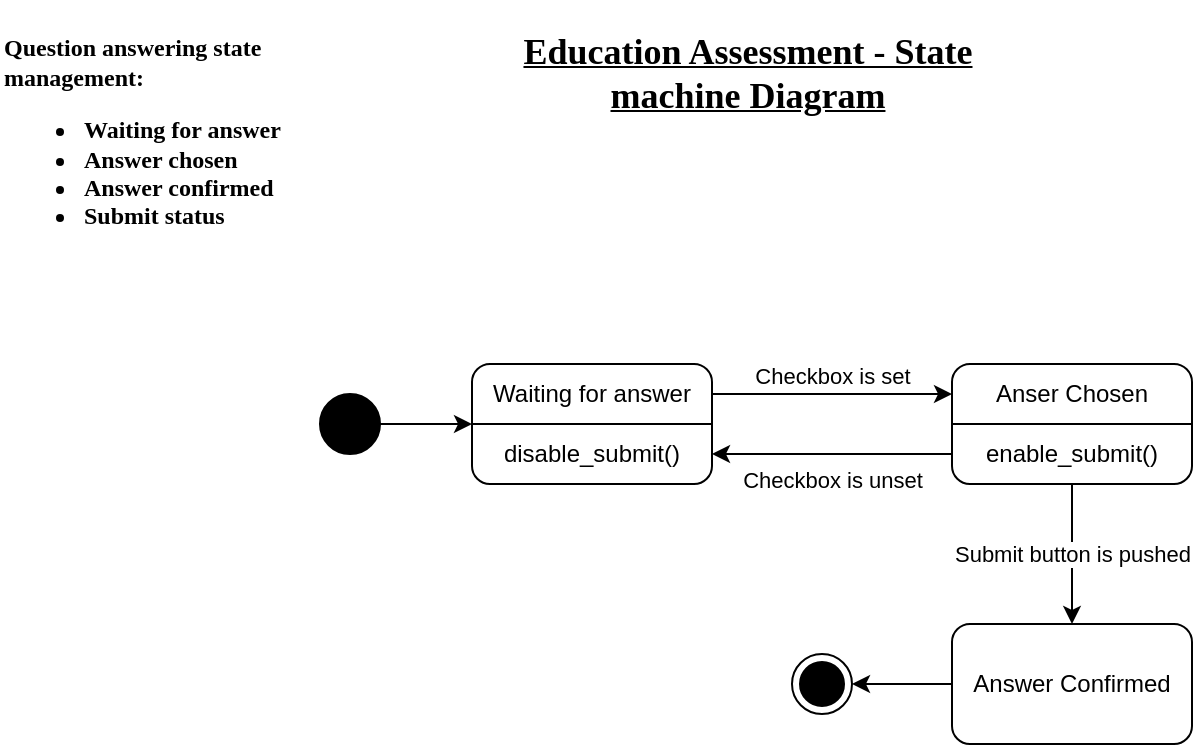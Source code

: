 <mxfile version="21.2.4" type="device">
  <diagram id="h1y-ZMw4cdfYqEcz3UKq" name="Página-1">
    <mxGraphModel dx="874" dy="476" grid="1" gridSize="10" guides="1" tooltips="1" connect="1" arrows="1" fold="1" page="1" pageScale="1" pageWidth="827" pageHeight="1169" background="#ffffff" math="0" shadow="0">
      <root>
        <mxCell id="0" />
        <mxCell id="1" parent="0" />
        <mxCell id="WgfMLqBjxs0uGWOkMJ76-1" value="&lt;div&gt;Question answering state management:&lt;/div&gt;&lt;ul&gt;&lt;li&gt;Waiting for answer&lt;/li&gt;&lt;li&gt;Answer chosen&lt;/li&gt;&lt;li&gt;Answer confirmed&lt;/li&gt;&lt;li&gt;Submit status&lt;/li&gt;&lt;/ul&gt;" style="text;html=1;strokeColor=none;fillColor=none;align=left;verticalAlign=middle;whiteSpace=wrap;rounded=0;fontFamily=Coming Soon;fontSource=https%3A%2F%2Ffonts.googleapis.com%2Fcss%3Ffamily%3DComing%2BSoon;fontStyle=1" vertex="1" parent="1">
          <mxGeometry x="40" y="40" width="200" height="120" as="geometry" />
        </mxCell>
        <mxCell id="WgfMLqBjxs0uGWOkMJ76-2" value="&lt;h2&gt;&lt;font data-font-src=&quot;https://fonts.googleapis.com/css?family=Coming+Soon&quot; face=&quot;Coming Soon&quot;&gt;&lt;u&gt;Education Assessment - State machine Diagram&lt;/u&gt;&lt;/font&gt;&lt;/h2&gt;" style="text;html=1;strokeColor=none;fillColor=none;align=center;verticalAlign=middle;whiteSpace=wrap;rounded=0;" vertex="1" parent="1">
          <mxGeometry x="274" y="50" width="280" height="30" as="geometry" />
        </mxCell>
        <mxCell id="WgfMLqBjxs0uGWOkMJ76-8" value="" style="edgeStyle=orthogonalEdgeStyle;rounded=0;orthogonalLoop=1;jettySize=auto;html=1;" edge="1" parent="1" source="WgfMLqBjxs0uGWOkMJ76-3">
          <mxGeometry relative="1" as="geometry">
            <mxPoint x="276" y="240" as="targetPoint" />
          </mxGeometry>
        </mxCell>
        <mxCell id="WgfMLqBjxs0uGWOkMJ76-3" value="" style="ellipse;fillColor=strokeColor;html=1;" vertex="1" parent="1">
          <mxGeometry x="200" y="225" width="30" height="30" as="geometry" />
        </mxCell>
        <mxCell id="WgfMLqBjxs0uGWOkMJ76-22" value="" style="rounded=1;whiteSpace=wrap;html=1;" vertex="1" parent="1">
          <mxGeometry x="276" y="210" width="120" height="60" as="geometry" />
        </mxCell>
        <mxCell id="WgfMLqBjxs0uGWOkMJ76-23" value="Waiting for answer" style="text;html=1;strokeColor=none;fillColor=none;align=center;verticalAlign=middle;whiteSpace=wrap;rounded=0;" vertex="1" parent="1">
          <mxGeometry x="276" y="210" width="120" height="30" as="geometry" />
        </mxCell>
        <mxCell id="WgfMLqBjxs0uGWOkMJ76-24" value="disable_submit()" style="text;html=1;strokeColor=none;fillColor=none;align=center;verticalAlign=middle;whiteSpace=wrap;rounded=0;" vertex="1" parent="1">
          <mxGeometry x="276" y="240" width="120" height="30" as="geometry" />
        </mxCell>
        <mxCell id="WgfMLqBjxs0uGWOkMJ76-25" value="" style="endArrow=none;html=1;rounded=0;exitX=0;exitY=0;exitDx=0;exitDy=0;entryX=1;entryY=0;entryDx=0;entryDy=0;" edge="1" parent="1" source="WgfMLqBjxs0uGWOkMJ76-24" target="WgfMLqBjxs0uGWOkMJ76-24">
          <mxGeometry width="50" height="50" relative="1" as="geometry">
            <mxPoint x="346" y="420" as="sourcePoint" />
            <mxPoint x="396" y="370" as="targetPoint" />
          </mxGeometry>
        </mxCell>
        <mxCell id="WgfMLqBjxs0uGWOkMJ76-26" value="Checkbox is set" style="endArrow=classic;html=1;rounded=0;exitX=1;exitY=0.5;exitDx=0;exitDy=0;entryX=0;entryY=0.5;entryDx=0;entryDy=0;labelPosition=center;verticalLabelPosition=top;align=center;verticalAlign=bottom;labelBackgroundColor=none;" edge="1" parent="1" source="WgfMLqBjxs0uGWOkMJ76-23" target="WgfMLqBjxs0uGWOkMJ76-28">
          <mxGeometry width="50" height="50" relative="1" as="geometry">
            <mxPoint x="346" y="420" as="sourcePoint" />
            <mxPoint x="396" y="370" as="targetPoint" />
          </mxGeometry>
        </mxCell>
        <mxCell id="WgfMLqBjxs0uGWOkMJ76-27" value="" style="rounded=1;whiteSpace=wrap;html=1;" vertex="1" parent="1">
          <mxGeometry x="516" y="210" width="120" height="60" as="geometry" />
        </mxCell>
        <mxCell id="WgfMLqBjxs0uGWOkMJ76-28" value="Anser Chosen" style="text;html=1;strokeColor=none;fillColor=none;align=center;verticalAlign=middle;whiteSpace=wrap;rounded=0;" vertex="1" parent="1">
          <mxGeometry x="516" y="210" width="120" height="30" as="geometry" />
        </mxCell>
        <mxCell id="WgfMLqBjxs0uGWOkMJ76-31" value="Checkbox is unset" style="edgeStyle=orthogonalEdgeStyle;rounded=0;orthogonalLoop=1;jettySize=auto;html=1;exitX=0;exitY=0.5;exitDx=0;exitDy=0;entryX=1;entryY=0.5;entryDx=0;entryDy=0;labelPosition=center;verticalLabelPosition=bottom;align=center;verticalAlign=top;labelBackgroundColor=none;" edge="1" parent="1" source="WgfMLqBjxs0uGWOkMJ76-29" target="WgfMLqBjxs0uGWOkMJ76-24">
          <mxGeometry relative="1" as="geometry" />
        </mxCell>
        <mxCell id="WgfMLqBjxs0uGWOkMJ76-36" value="Submit button is pushed" style="edgeStyle=orthogonalEdgeStyle;rounded=0;orthogonalLoop=1;jettySize=auto;html=1;" edge="1" parent="1" source="WgfMLqBjxs0uGWOkMJ76-29" target="WgfMLqBjxs0uGWOkMJ76-32">
          <mxGeometry relative="1" as="geometry" />
        </mxCell>
        <mxCell id="WgfMLqBjxs0uGWOkMJ76-29" value="enable_submit()" style="text;html=1;strokeColor=none;fillColor=none;align=center;verticalAlign=middle;whiteSpace=wrap;rounded=0;" vertex="1" parent="1">
          <mxGeometry x="516" y="240" width="120" height="30" as="geometry" />
        </mxCell>
        <mxCell id="WgfMLqBjxs0uGWOkMJ76-30" value="" style="endArrow=none;html=1;rounded=0;exitX=0;exitY=0;exitDx=0;exitDy=0;entryX=1;entryY=0;entryDx=0;entryDy=0;" edge="1" parent="1" source="WgfMLqBjxs0uGWOkMJ76-29" target="WgfMLqBjxs0uGWOkMJ76-29">
          <mxGeometry width="50" height="50" relative="1" as="geometry">
            <mxPoint x="586" y="420" as="sourcePoint" />
            <mxPoint x="636" y="370" as="targetPoint" />
          </mxGeometry>
        </mxCell>
        <mxCell id="WgfMLqBjxs0uGWOkMJ76-38" value="" style="edgeStyle=orthogonalEdgeStyle;rounded=0;orthogonalLoop=1;jettySize=auto;html=1;" edge="1" parent="1" source="WgfMLqBjxs0uGWOkMJ76-32" target="WgfMLqBjxs0uGWOkMJ76-37">
          <mxGeometry relative="1" as="geometry" />
        </mxCell>
        <mxCell id="WgfMLqBjxs0uGWOkMJ76-32" value="Answer Confirmed" style="rounded=1;whiteSpace=wrap;html=1;" vertex="1" parent="1">
          <mxGeometry x="516" y="340" width="120" height="60" as="geometry" />
        </mxCell>
        <mxCell id="WgfMLqBjxs0uGWOkMJ76-37" value="" style="ellipse;html=1;shape=endState;fillColor=strokeColor;" vertex="1" parent="1">
          <mxGeometry x="436" y="355" width="30" height="30" as="geometry" />
        </mxCell>
      </root>
    </mxGraphModel>
  </diagram>
</mxfile>
